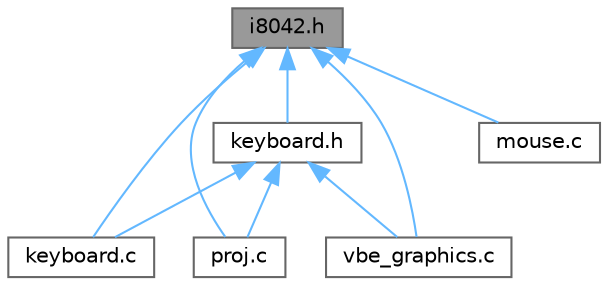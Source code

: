 digraph "i8042.h"
{
 // LATEX_PDF_SIZE
  bgcolor="transparent";
  edge [fontname=Helvetica,fontsize=10,labelfontname=Helvetica,labelfontsize=10];
  node [fontname=Helvetica,fontsize=10,shape=box,height=0.2,width=0.4];
  Node1 [label="i8042.h",height=0.2,width=0.4,color="gray40", fillcolor="grey60", style="filled", fontcolor="black",tooltip=" "];
  Node1 -> Node2 [dir="back",color="steelblue1",style="solid"];
  Node2 [label="keyboard.c",height=0.2,width=0.4,color="grey40", fillcolor="white", style="filled",URL="$keyboard_8c.html",tooltip=" "];
  Node1 -> Node3 [dir="back",color="steelblue1",style="solid"];
  Node3 [label="keyboard.h",height=0.2,width=0.4,color="grey40", fillcolor="white", style="filled",URL="$keyboard_8h.html",tooltip=" "];
  Node3 -> Node2 [dir="back",color="steelblue1",style="solid"];
  Node3 -> Node4 [dir="back",color="steelblue1",style="solid"];
  Node4 [label="proj.c",height=0.2,width=0.4,color="grey40", fillcolor="white", style="filled",URL="$proj_8c.html",tooltip=" "];
  Node3 -> Node5 [dir="back",color="steelblue1",style="solid"];
  Node5 [label="vbe_graphics.c",height=0.2,width=0.4,color="grey40", fillcolor="white", style="filled",URL="$vbe__graphics_8c.html",tooltip=" "];
  Node1 -> Node6 [dir="back",color="steelblue1",style="solid"];
  Node6 [label="mouse.c",height=0.2,width=0.4,color="grey40", fillcolor="white", style="filled",URL="$mouse_8c.html",tooltip=" "];
  Node1 -> Node4 [dir="back",color="steelblue1",style="solid"];
  Node1 -> Node5 [dir="back",color="steelblue1",style="solid"];
}

